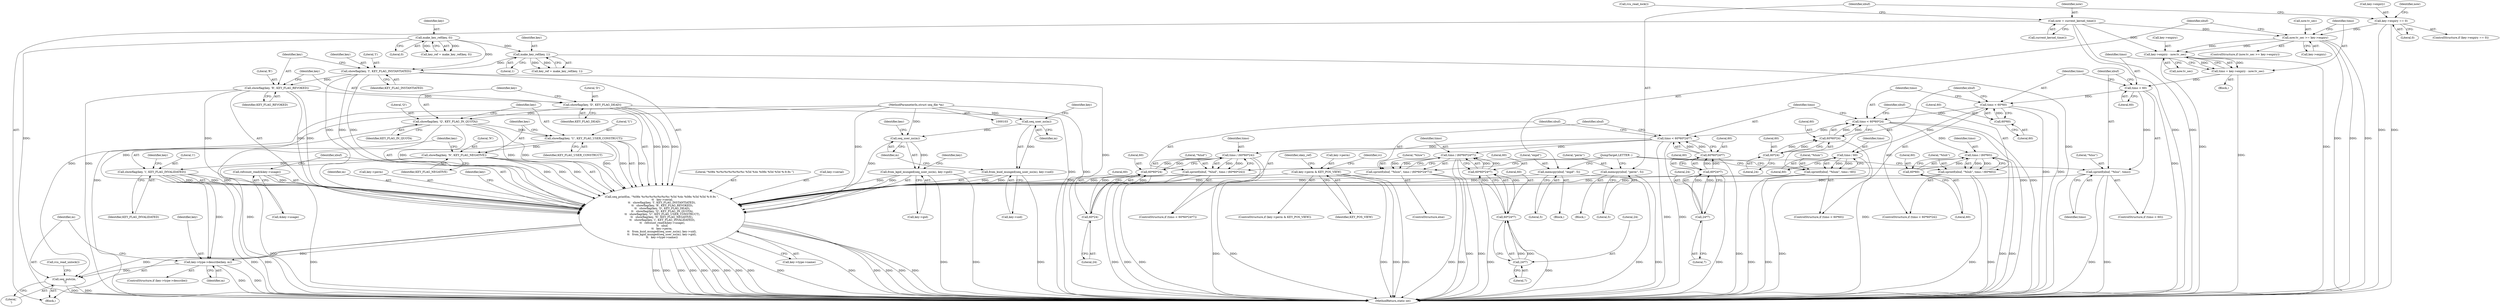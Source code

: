 digraph "1_linux_363b02dab09b3226f3bd1420dad9c72b79a42a76_12@pointer" {
"1000340" [label="(Call,key->type->describe(key, m))"];
"1000304" [label="(Call,showflag(key, 'i', KEY_FLAG_INVALIDATED))"];
"1000300" [label="(Call,showflag(key, 'N', KEY_FLAG_NEGATIVE))"];
"1000296" [label="(Call,showflag(key, 'U', KEY_FLAG_USER_CONSTRUCT))"];
"1000292" [label="(Call,showflag(key, 'Q', KEY_FLAG_IN_QUOTA))"];
"1000288" [label="(Call,showflag(key, 'D', KEY_FLAG_DEAD))"];
"1000284" [label="(Call,showflag(key, 'R', KEY_FLAG_REVOKED))"];
"1000280" [label="(Call,showflag(key, 'I', KEY_FLAG_INSTANTIATED))"];
"1000120" [label="(Call,make_key_ref(key, 0))"];
"1000144" [label="(Call,make_key_ref(key, 1))"];
"1000274" [label="(Call,seq_printf(m, \"%08x %c%c%c%c%c%c%c %5d %4s %08x %5d %5d %-9.9s \",\n \t\t   key->serial,\n\t\t   showflag(key, 'I', KEY_FLAG_INSTANTIATED),\n \t\t   showflag(key, 'R', KEY_FLAG_REVOKED),\n \t\t   showflag(key, 'D', KEY_FLAG_DEAD),\n \t\t   showflag(key, 'Q', KEY_FLAG_IN_QUOTA),\n \t\t   showflag(key, 'U', KEY_FLAG_USER_CONSTRUCT),\n\t\t   showflag(key, 'N', KEY_FLAG_NEGATIVE),\n \t\t   showflag(key, 'i', KEY_FLAG_INVALIDATED),\n \t\t   refcount_read(&key->usage),\n \t\t   xbuf,\n\t\t   key->perm,\n\t\t   from_kuid_munged(seq_user_ns(m), key->uid),\n\t\t   from_kgid_munged(seq_user_ns(m), key->gid),\n\t\t   key->type->name))"];
"1000324" [label="(Call,seq_user_ns(m))"];
"1000318" [label="(Call,seq_user_ns(m))"];
"1000104" [label="(MethodParameterIn,struct seq_file *m)"];
"1000308" [label="(Call,refcount_read(&key->usage))"];
"1000186" [label="(Call,memcpy(xbuf, \"expd\", 5))"];
"1000250" [label="(Call,sprintf(xbuf, \"%lud\", timo / (60*60*24)))"];
"1000253" [label="(Call,timo / (60*60*24))"];
"1000241" [label="(Call,timo < 60*60*24*7)"];
"1000224" [label="(Call,timo < 60*60*24)"];
"1000211" [label="(Call,timo < 60*60)"];
"1000202" [label="(Call,timo < 60)"];
"1000192" [label="(Call,timo = key->expiry - now.tv_sec)"];
"1000194" [label="(Call,key->expiry - now.tv_sec)"];
"1000178" [label="(Call,now.tv_sec >= key->expiry)"];
"1000161" [label="(Call,now = current_kernel_time())"];
"1000166" [label="(Call,key->expiry == 0)"];
"1000213" [label="(Call,60*60)"];
"1000226" [label="(Call,60*60*24)"];
"1000228" [label="(Call,60*24)"];
"1000243" [label="(Call,60*60*24*7)"];
"1000245" [label="(Call,60*24*7)"];
"1000247" [label="(Call,24*7)"];
"1000255" [label="(Call,60*60*24)"];
"1000257" [label="(Call,60*24)"];
"1000216" [label="(Call,sprintf(xbuf, \"%lum\", timo / 60))"];
"1000219" [label="(Call,timo / 60)"];
"1000205" [label="(Call,sprintf(xbuf, \"%lus\", timo))"];
"1000261" [label="(Call,sprintf(xbuf, \"%luw\", timo / (60*60*24*7)))"];
"1000264" [label="(Call,timo / (60*60*24*7))"];
"1000266" [label="(Call,60*60*24*7)"];
"1000268" [label="(Call,60*24*7)"];
"1000270" [label="(Call,24*7)"];
"1000231" [label="(Call,sprintf(xbuf, \"%luh\", timo / (60*60)))"];
"1000234" [label="(Call,timo / (60*60))"];
"1000236" [label="(Call,60*60)"];
"1000172" [label="(Call,memcpy(xbuf, \"perm\", 5))"];
"1000124" [label="(Call,key->perm & KEY_POS_VIEW)"];
"1000317" [label="(Call,from_kuid_munged(seq_user_ns(m), key->uid))"];
"1000323" [label="(Call,from_kgid_munged(seq_user_ns(m), key->gid))"];
"1000343" [label="(Call,seq_putc(m, '\n'))"];
"1000203" [label="(Identifier,timo)"];
"1000246" [label="(Literal,60)"];
"1000248" [label="(Literal,24)"];
"1000142" [label="(Call,key_ref = make_key_ref(key, 1))"];
"1000292" [label="(Call,showflag(key, 'Q', KEY_FLAG_IN_QUOTA))"];
"1000296" [label="(Call,showflag(key, 'U', KEY_FLAG_USER_CONSTRUCT))"];
"1000232" [label="(Identifier,xbuf)"];
"1000257" [label="(Call,60*24)"];
"1000298" [label="(Literal,'U')"];
"1000334" [label="(ControlStructure,if (key->type->describe))"];
"1000313" [label="(Identifier,xbuf)"];
"1000331" [label="(Identifier,key)"];
"1000145" [label="(Identifier,key)"];
"1000252" [label="(Literal,\"%lud\")"];
"1000262" [label="(Identifier,xbuf)"];
"1000204" [label="(Literal,60)"];
"1000192" [label="(Call,timo = key->expiry - now.tv_sec)"];
"1000213" [label="(Call,60*60)"];
"1000194" [label="(Call,key->expiry - now.tv_sec)"];
"1000131" [label="(Identifier,skey_ref)"];
"1000243" [label="(Call,60*60*24*7)"];
"1000215" [label="(Literal,60)"];
"1000280" [label="(Call,showflag(key, 'I', KEY_FLAG_INSTANTIATED))"];
"1000340" [label="(Call,key->type->describe(key, m))"];
"1000309" [label="(Call,&key->usage)"];
"1000282" [label="(Literal,'I')"];
"1000245" [label="(Call,60*24*7)"];
"1000263" [label="(Literal,\"%luw\")"];
"1000163" [label="(Call,current_kernel_time())"];
"1000170" [label="(Literal,0)"];
"1000224" [label="(Call,timo < 60*60*24)"];
"1000195" [label="(Call,key->expiry)"];
"1000349" [label="(MethodReturn,static int)"];
"1000271" [label="(Literal,24)"];
"1000122" [label="(Literal,0)"];
"1000276" [label="(Literal,\"%08x %c%c%c%c%c%c%c %5d %4s %08x %5d %5d %-9.9s \")"];
"1000269" [label="(Literal,60)"];
"1000171" [label="(Block,)"];
"1000268" [label="(Call,60*24*7)"];
"1000295" [label="(Identifier,KEY_FLAG_IN_QUOTA)"];
"1000326" [label="(Call,key->gid)"];
"1000284" [label="(Call,showflag(key, 'R', KEY_FLAG_REVOKED))"];
"1000344" [label="(Identifier,m)"];
"1000342" [label="(Identifier,m)"];
"1000167" [label="(Call,key->expiry)"];
"1000223" [label="(ControlStructure,if (timo < 60*60*24))"];
"1000255" [label="(Call,60*60*24)"];
"1000206" [label="(Identifier,xbuf)"];
"1000300" [label="(Call,showflag(key, 'N', KEY_FLAG_NEGATIVE))"];
"1000291" [label="(Identifier,KEY_FLAG_DEAD)"];
"1000207" [label="(Literal,\"%lus\")"];
"1000180" [label="(Identifier,now)"];
"1000225" [label="(Identifier,timo)"];
"1000277" [label="(Call,key->serial)"];
"1000260" [label="(ControlStructure,else)"];
"1000287" [label="(Identifier,KEY_FLAG_REVOKED)"];
"1000305" [label="(Identifier,key)"];
"1000244" [label="(Literal,60)"];
"1000235" [label="(Identifier,timo)"];
"1000125" [label="(Call,key->perm)"];
"1000251" [label="(Identifier,xbuf)"];
"1000237" [label="(Literal,60)"];
"1000166" [label="(Call,key->expiry == 0)"];
"1000221" [label="(Literal,60)"];
"1000144" [label="(Call,make_key_ref(key, 1))"];
"1000179" [label="(Call,now.tv_sec)"];
"1000273" [label="(JumpTarget,LETTER :)"];
"1000230" [label="(Literal,24)"];
"1000346" [label="(Call,rcu_read_unlock())"];
"1000124" [label="(Call,key->perm & KEY_POS_VIEW)"];
"1000307" [label="(Identifier,KEY_FLAG_INVALIDATED)"];
"1000177" [label="(ControlStructure,if (now.tv_sec >= key->expiry))"];
"1000220" [label="(Identifier,timo)"];
"1000217" [label="(Identifier,xbuf)"];
"1000249" [label="(Literal,7)"];
"1000303" [label="(Identifier,KEY_FLAG_NEGATIVE)"];
"1000289" [label="(Identifier,key)"];
"1000320" [label="(Call,key->uid)"];
"1000299" [label="(Identifier,KEY_FLAG_USER_CONSTRUCT)"];
"1000302" [label="(Literal,'N')"];
"1000226" [label="(Call,60*60*24)"];
"1000290" [label="(Literal,'D')"];
"1000236" [label="(Call,60*60)"];
"1000286" [label="(Literal,'R')"];
"1000341" [label="(Identifier,key)"];
"1000267" [label="(Literal,60)"];
"1000174" [label="(Literal,\"perm\")"];
"1000218" [label="(Literal,\"%lum\")"];
"1000270" [label="(Call,24*7)"];
"1000173" [label="(Identifier,xbuf)"];
"1000191" [label="(Block,)"];
"1000210" [label="(ControlStructure,if (timo < 60*60))"];
"1000123" [label="(ControlStructure,if (key->perm & KEY_POS_VIEW))"];
"1000219" [label="(Call,timo / 60)"];
"1000202" [label="(Call,timo < 60)"];
"1000175" [label="(Literal,5)"];
"1000148" [label="(Identifier,rc)"];
"1000250" [label="(Call,sprintf(xbuf, \"%lud\", timo / (60*60*24)))"];
"1000297" [label="(Identifier,key)"];
"1000285" [label="(Identifier,key)"];
"1000229" [label="(Literal,60)"];
"1000301" [label="(Identifier,key)"];
"1000198" [label="(Call,now.tv_sec)"];
"1000231" [label="(Call,sprintf(xbuf, \"%luh\", timo / (60*60)))"];
"1000256" [label="(Literal,60)"];
"1000165" [label="(ControlStructure,if (key->expiry == 0))"];
"1000146" [label="(Literal,1)"];
"1000208" [label="(Identifier,timo)"];
"1000254" [label="(Identifier,timo)"];
"1000234" [label="(Call,timo / (60*60))"];
"1000345" [label="(Literal,'\n')"];
"1000104" [label="(MethodParameterIn,struct seq_file *m)"];
"1000182" [label="(Call,key->expiry)"];
"1000211" [label="(Call,timo < 60*60)"];
"1000306" [label="(Literal,'i')"];
"1000317" [label="(Call,from_kuid_munged(seq_user_ns(m), key->uid))"];
"1000259" [label="(Literal,24)"];
"1000321" [label="(Identifier,key)"];
"1000121" [label="(Identifier,key)"];
"1000238" [label="(Literal,60)"];
"1000118" [label="(Call,key_ref = make_key_ref(key, 0))"];
"1000343" [label="(Call,seq_putc(m, '\n'))"];
"1000275" [label="(Identifier,m)"];
"1000329" [label="(Call,key->type->name)"];
"1000193" [label="(Identifier,timo)"];
"1000186" [label="(Call,memcpy(xbuf, \"expd\", 5))"];
"1000120" [label="(Call,make_key_ref(key, 0))"];
"1000283" [label="(Identifier,KEY_FLAG_INSTANTIATED)"];
"1000264" [label="(Call,timo / (60*60*24*7))"];
"1000327" [label="(Identifier,key)"];
"1000205" [label="(Call,sprintf(xbuf, \"%lus\", timo))"];
"1000178" [label="(Call,now.tv_sec >= key->expiry)"];
"1000258" [label="(Literal,60)"];
"1000216" [label="(Call,sprintf(xbuf, \"%lum\", timo / 60))"];
"1000233" [label="(Literal,\"%luh\")"];
"1000318" [label="(Call,seq_user_ns(m))"];
"1000319" [label="(Identifier,m)"];
"1000314" [label="(Call,key->perm)"];
"1000240" [label="(ControlStructure,if (timo < 60*60*24*7))"];
"1000161" [label="(Call,now = current_kernel_time())"];
"1000324" [label="(Call,seq_user_ns(m))"];
"1000164" [label="(Call,rcu_read_lock())"];
"1000323" [label="(Call,from_kgid_munged(seq_user_ns(m), key->gid))"];
"1000162" [label="(Identifier,now)"];
"1000325" [label="(Identifier,m)"];
"1000185" [label="(Block,)"];
"1000172" [label="(Call,memcpy(xbuf, \"perm\", 5))"];
"1000189" [label="(Literal,5)"];
"1000242" [label="(Identifier,timo)"];
"1000201" [label="(ControlStructure,if (timo < 60))"];
"1000106" [label="(Block,)"];
"1000265" [label="(Identifier,timo)"];
"1000274" [label="(Call,seq_printf(m, \"%08x %c%c%c%c%c%c%c %5d %4s %08x %5d %5d %-9.9s \",\n \t\t   key->serial,\n\t\t   showflag(key, 'I', KEY_FLAG_INSTANTIATED),\n \t\t   showflag(key, 'R', KEY_FLAG_REVOKED),\n \t\t   showflag(key, 'D', KEY_FLAG_DEAD),\n \t\t   showflag(key, 'Q', KEY_FLAG_IN_QUOTA),\n \t\t   showflag(key, 'U', KEY_FLAG_USER_CONSTRUCT),\n\t\t   showflag(key, 'N', KEY_FLAG_NEGATIVE),\n \t\t   showflag(key, 'i', KEY_FLAG_INVALIDATED),\n \t\t   refcount_read(&key->usage),\n \t\t   xbuf,\n\t\t   key->perm,\n\t\t   from_kuid_munged(seq_user_ns(m), key->uid),\n\t\t   from_kgid_munged(seq_user_ns(m), key->gid),\n\t\t   key->type->name))"];
"1000294" [label="(Literal,'Q')"];
"1000337" [label="(Identifier,key)"];
"1000241" [label="(Call,timo < 60*60*24*7)"];
"1000227" [label="(Literal,60)"];
"1000293" [label="(Identifier,key)"];
"1000288" [label="(Call,showflag(key, 'D', KEY_FLAG_DEAD))"];
"1000228" [label="(Call,60*24)"];
"1000212" [label="(Identifier,timo)"];
"1000308" [label="(Call,refcount_read(&key->usage))"];
"1000128" [label="(Identifier,KEY_POS_VIEW)"];
"1000253" [label="(Call,timo / (60*60*24))"];
"1000304" [label="(Call,showflag(key, 'i', KEY_FLAG_INVALIDATED))"];
"1000261" [label="(Call,sprintf(xbuf, \"%luw\", timo / (60*60*24*7)))"];
"1000188" [label="(Literal,\"expd\")"];
"1000272" [label="(Literal,7)"];
"1000247" [label="(Call,24*7)"];
"1000266" [label="(Call,60*60*24*7)"];
"1000214" [label="(Literal,60)"];
"1000187" [label="(Identifier,xbuf)"];
"1000311" [label="(Identifier,key)"];
"1000281" [label="(Identifier,key)"];
"1000340" -> "1000334"  [label="AST: "];
"1000340" -> "1000342"  [label="CFG: "];
"1000341" -> "1000340"  [label="AST: "];
"1000342" -> "1000340"  [label="AST: "];
"1000344" -> "1000340"  [label="CFG: "];
"1000340" -> "1000349"  [label="DDG: "];
"1000340" -> "1000349"  [label="DDG: "];
"1000304" -> "1000340"  [label="DDG: "];
"1000274" -> "1000340"  [label="DDG: "];
"1000104" -> "1000340"  [label="DDG: "];
"1000340" -> "1000343"  [label="DDG: "];
"1000304" -> "1000274"  [label="AST: "];
"1000304" -> "1000307"  [label="CFG: "];
"1000305" -> "1000304"  [label="AST: "];
"1000306" -> "1000304"  [label="AST: "];
"1000307" -> "1000304"  [label="AST: "];
"1000311" -> "1000304"  [label="CFG: "];
"1000304" -> "1000349"  [label="DDG: "];
"1000304" -> "1000349"  [label="DDG: "];
"1000304" -> "1000274"  [label="DDG: "];
"1000304" -> "1000274"  [label="DDG: "];
"1000304" -> "1000274"  [label="DDG: "];
"1000300" -> "1000304"  [label="DDG: "];
"1000300" -> "1000274"  [label="AST: "];
"1000300" -> "1000303"  [label="CFG: "];
"1000301" -> "1000300"  [label="AST: "];
"1000302" -> "1000300"  [label="AST: "];
"1000303" -> "1000300"  [label="AST: "];
"1000305" -> "1000300"  [label="CFG: "];
"1000300" -> "1000349"  [label="DDG: "];
"1000300" -> "1000274"  [label="DDG: "];
"1000300" -> "1000274"  [label="DDG: "];
"1000300" -> "1000274"  [label="DDG: "];
"1000296" -> "1000300"  [label="DDG: "];
"1000296" -> "1000274"  [label="AST: "];
"1000296" -> "1000299"  [label="CFG: "];
"1000297" -> "1000296"  [label="AST: "];
"1000298" -> "1000296"  [label="AST: "];
"1000299" -> "1000296"  [label="AST: "];
"1000301" -> "1000296"  [label="CFG: "];
"1000296" -> "1000349"  [label="DDG: "];
"1000296" -> "1000274"  [label="DDG: "];
"1000296" -> "1000274"  [label="DDG: "];
"1000296" -> "1000274"  [label="DDG: "];
"1000292" -> "1000296"  [label="DDG: "];
"1000292" -> "1000274"  [label="AST: "];
"1000292" -> "1000295"  [label="CFG: "];
"1000293" -> "1000292"  [label="AST: "];
"1000294" -> "1000292"  [label="AST: "];
"1000295" -> "1000292"  [label="AST: "];
"1000297" -> "1000292"  [label="CFG: "];
"1000292" -> "1000349"  [label="DDG: "];
"1000292" -> "1000274"  [label="DDG: "];
"1000292" -> "1000274"  [label="DDG: "];
"1000292" -> "1000274"  [label="DDG: "];
"1000288" -> "1000292"  [label="DDG: "];
"1000288" -> "1000274"  [label="AST: "];
"1000288" -> "1000291"  [label="CFG: "];
"1000289" -> "1000288"  [label="AST: "];
"1000290" -> "1000288"  [label="AST: "];
"1000291" -> "1000288"  [label="AST: "];
"1000293" -> "1000288"  [label="CFG: "];
"1000288" -> "1000349"  [label="DDG: "];
"1000288" -> "1000274"  [label="DDG: "];
"1000288" -> "1000274"  [label="DDG: "];
"1000288" -> "1000274"  [label="DDG: "];
"1000284" -> "1000288"  [label="DDG: "];
"1000284" -> "1000274"  [label="AST: "];
"1000284" -> "1000287"  [label="CFG: "];
"1000285" -> "1000284"  [label="AST: "];
"1000286" -> "1000284"  [label="AST: "];
"1000287" -> "1000284"  [label="AST: "];
"1000289" -> "1000284"  [label="CFG: "];
"1000284" -> "1000349"  [label="DDG: "];
"1000284" -> "1000274"  [label="DDG: "];
"1000284" -> "1000274"  [label="DDG: "];
"1000284" -> "1000274"  [label="DDG: "];
"1000280" -> "1000284"  [label="DDG: "];
"1000280" -> "1000274"  [label="AST: "];
"1000280" -> "1000283"  [label="CFG: "];
"1000281" -> "1000280"  [label="AST: "];
"1000282" -> "1000280"  [label="AST: "];
"1000283" -> "1000280"  [label="AST: "];
"1000285" -> "1000280"  [label="CFG: "];
"1000280" -> "1000349"  [label="DDG: "];
"1000280" -> "1000274"  [label="DDG: "];
"1000280" -> "1000274"  [label="DDG: "];
"1000280" -> "1000274"  [label="DDG: "];
"1000120" -> "1000280"  [label="DDG: "];
"1000144" -> "1000280"  [label="DDG: "];
"1000120" -> "1000118"  [label="AST: "];
"1000120" -> "1000122"  [label="CFG: "];
"1000121" -> "1000120"  [label="AST: "];
"1000122" -> "1000120"  [label="AST: "];
"1000118" -> "1000120"  [label="CFG: "];
"1000120" -> "1000349"  [label="DDG: "];
"1000120" -> "1000118"  [label="DDG: "];
"1000120" -> "1000118"  [label="DDG: "];
"1000120" -> "1000144"  [label="DDG: "];
"1000144" -> "1000142"  [label="AST: "];
"1000144" -> "1000146"  [label="CFG: "];
"1000145" -> "1000144"  [label="AST: "];
"1000146" -> "1000144"  [label="AST: "];
"1000142" -> "1000144"  [label="CFG: "];
"1000144" -> "1000349"  [label="DDG: "];
"1000144" -> "1000142"  [label="DDG: "];
"1000144" -> "1000142"  [label="DDG: "];
"1000274" -> "1000106"  [label="AST: "];
"1000274" -> "1000329"  [label="CFG: "];
"1000275" -> "1000274"  [label="AST: "];
"1000276" -> "1000274"  [label="AST: "];
"1000277" -> "1000274"  [label="AST: "];
"1000308" -> "1000274"  [label="AST: "];
"1000313" -> "1000274"  [label="AST: "];
"1000314" -> "1000274"  [label="AST: "];
"1000317" -> "1000274"  [label="AST: "];
"1000323" -> "1000274"  [label="AST: "];
"1000329" -> "1000274"  [label="AST: "];
"1000337" -> "1000274"  [label="CFG: "];
"1000274" -> "1000349"  [label="DDG: "];
"1000274" -> "1000349"  [label="DDG: "];
"1000274" -> "1000349"  [label="DDG: "];
"1000274" -> "1000349"  [label="DDG: "];
"1000274" -> "1000349"  [label="DDG: "];
"1000274" -> "1000349"  [label="DDG: "];
"1000274" -> "1000349"  [label="DDG: "];
"1000274" -> "1000349"  [label="DDG: "];
"1000274" -> "1000349"  [label="DDG: "];
"1000274" -> "1000349"  [label="DDG: "];
"1000274" -> "1000349"  [label="DDG: "];
"1000274" -> "1000349"  [label="DDG: "];
"1000274" -> "1000349"  [label="DDG: "];
"1000274" -> "1000349"  [label="DDG: "];
"1000274" -> "1000349"  [label="DDG: "];
"1000324" -> "1000274"  [label="DDG: "];
"1000104" -> "1000274"  [label="DDG: "];
"1000308" -> "1000274"  [label="DDG: "];
"1000186" -> "1000274"  [label="DDG: "];
"1000250" -> "1000274"  [label="DDG: "];
"1000216" -> "1000274"  [label="DDG: "];
"1000205" -> "1000274"  [label="DDG: "];
"1000261" -> "1000274"  [label="DDG: "];
"1000231" -> "1000274"  [label="DDG: "];
"1000172" -> "1000274"  [label="DDG: "];
"1000124" -> "1000274"  [label="DDG: "];
"1000317" -> "1000274"  [label="DDG: "];
"1000317" -> "1000274"  [label="DDG: "];
"1000323" -> "1000274"  [label="DDG: "];
"1000323" -> "1000274"  [label="DDG: "];
"1000274" -> "1000343"  [label="DDG: "];
"1000324" -> "1000323"  [label="AST: "];
"1000324" -> "1000325"  [label="CFG: "];
"1000325" -> "1000324"  [label="AST: "];
"1000327" -> "1000324"  [label="CFG: "];
"1000324" -> "1000323"  [label="DDG: "];
"1000318" -> "1000324"  [label="DDG: "];
"1000104" -> "1000324"  [label="DDG: "];
"1000318" -> "1000317"  [label="AST: "];
"1000318" -> "1000319"  [label="CFG: "];
"1000319" -> "1000318"  [label="AST: "];
"1000321" -> "1000318"  [label="CFG: "];
"1000318" -> "1000317"  [label="DDG: "];
"1000104" -> "1000318"  [label="DDG: "];
"1000104" -> "1000103"  [label="AST: "];
"1000104" -> "1000349"  [label="DDG: "];
"1000104" -> "1000343"  [label="DDG: "];
"1000308" -> "1000309"  [label="CFG: "];
"1000309" -> "1000308"  [label="AST: "];
"1000313" -> "1000308"  [label="CFG: "];
"1000308" -> "1000349"  [label="DDG: "];
"1000186" -> "1000185"  [label="AST: "];
"1000186" -> "1000189"  [label="CFG: "];
"1000187" -> "1000186"  [label="AST: "];
"1000188" -> "1000186"  [label="AST: "];
"1000189" -> "1000186"  [label="AST: "];
"1000273" -> "1000186"  [label="CFG: "];
"1000186" -> "1000349"  [label="DDG: "];
"1000250" -> "1000240"  [label="AST: "];
"1000250" -> "1000253"  [label="CFG: "];
"1000251" -> "1000250"  [label="AST: "];
"1000252" -> "1000250"  [label="AST: "];
"1000253" -> "1000250"  [label="AST: "];
"1000273" -> "1000250"  [label="CFG: "];
"1000250" -> "1000349"  [label="DDG: "];
"1000250" -> "1000349"  [label="DDG: "];
"1000253" -> "1000250"  [label="DDG: "];
"1000253" -> "1000250"  [label="DDG: "];
"1000253" -> "1000255"  [label="CFG: "];
"1000254" -> "1000253"  [label="AST: "];
"1000255" -> "1000253"  [label="AST: "];
"1000253" -> "1000349"  [label="DDG: "];
"1000253" -> "1000349"  [label="DDG: "];
"1000241" -> "1000253"  [label="DDG: "];
"1000255" -> "1000253"  [label="DDG: "];
"1000255" -> "1000253"  [label="DDG: "];
"1000241" -> "1000240"  [label="AST: "];
"1000241" -> "1000243"  [label="CFG: "];
"1000242" -> "1000241"  [label="AST: "];
"1000243" -> "1000241"  [label="AST: "];
"1000251" -> "1000241"  [label="CFG: "];
"1000262" -> "1000241"  [label="CFG: "];
"1000241" -> "1000349"  [label="DDG: "];
"1000241" -> "1000349"  [label="DDG: "];
"1000224" -> "1000241"  [label="DDG: "];
"1000243" -> "1000241"  [label="DDG: "];
"1000243" -> "1000241"  [label="DDG: "];
"1000241" -> "1000264"  [label="DDG: "];
"1000224" -> "1000223"  [label="AST: "];
"1000224" -> "1000226"  [label="CFG: "];
"1000225" -> "1000224"  [label="AST: "];
"1000226" -> "1000224"  [label="AST: "];
"1000232" -> "1000224"  [label="CFG: "];
"1000242" -> "1000224"  [label="CFG: "];
"1000224" -> "1000349"  [label="DDG: "];
"1000224" -> "1000349"  [label="DDG: "];
"1000211" -> "1000224"  [label="DDG: "];
"1000226" -> "1000224"  [label="DDG: "];
"1000226" -> "1000224"  [label="DDG: "];
"1000224" -> "1000234"  [label="DDG: "];
"1000211" -> "1000210"  [label="AST: "];
"1000211" -> "1000213"  [label="CFG: "];
"1000212" -> "1000211"  [label="AST: "];
"1000213" -> "1000211"  [label="AST: "];
"1000217" -> "1000211"  [label="CFG: "];
"1000225" -> "1000211"  [label="CFG: "];
"1000211" -> "1000349"  [label="DDG: "];
"1000211" -> "1000349"  [label="DDG: "];
"1000202" -> "1000211"  [label="DDG: "];
"1000213" -> "1000211"  [label="DDG: "];
"1000211" -> "1000219"  [label="DDG: "];
"1000202" -> "1000201"  [label="AST: "];
"1000202" -> "1000204"  [label="CFG: "];
"1000203" -> "1000202"  [label="AST: "];
"1000204" -> "1000202"  [label="AST: "];
"1000206" -> "1000202"  [label="CFG: "];
"1000212" -> "1000202"  [label="CFG: "];
"1000202" -> "1000349"  [label="DDG: "];
"1000192" -> "1000202"  [label="DDG: "];
"1000202" -> "1000205"  [label="DDG: "];
"1000192" -> "1000191"  [label="AST: "];
"1000192" -> "1000194"  [label="CFG: "];
"1000193" -> "1000192"  [label="AST: "];
"1000194" -> "1000192"  [label="AST: "];
"1000203" -> "1000192"  [label="CFG: "];
"1000192" -> "1000349"  [label="DDG: "];
"1000194" -> "1000192"  [label="DDG: "];
"1000194" -> "1000192"  [label="DDG: "];
"1000194" -> "1000198"  [label="CFG: "];
"1000195" -> "1000194"  [label="AST: "];
"1000198" -> "1000194"  [label="AST: "];
"1000194" -> "1000349"  [label="DDG: "];
"1000194" -> "1000349"  [label="DDG: "];
"1000178" -> "1000194"  [label="DDG: "];
"1000178" -> "1000194"  [label="DDG: "];
"1000161" -> "1000194"  [label="DDG: "];
"1000178" -> "1000177"  [label="AST: "];
"1000178" -> "1000182"  [label="CFG: "];
"1000179" -> "1000178"  [label="AST: "];
"1000182" -> "1000178"  [label="AST: "];
"1000187" -> "1000178"  [label="CFG: "];
"1000193" -> "1000178"  [label="CFG: "];
"1000178" -> "1000349"  [label="DDG: "];
"1000178" -> "1000349"  [label="DDG: "];
"1000178" -> "1000349"  [label="DDG: "];
"1000161" -> "1000178"  [label="DDG: "];
"1000166" -> "1000178"  [label="DDG: "];
"1000161" -> "1000106"  [label="AST: "];
"1000161" -> "1000163"  [label="CFG: "];
"1000162" -> "1000161"  [label="AST: "];
"1000163" -> "1000161"  [label="AST: "];
"1000164" -> "1000161"  [label="CFG: "];
"1000161" -> "1000349"  [label="DDG: "];
"1000161" -> "1000349"  [label="DDG: "];
"1000166" -> "1000165"  [label="AST: "];
"1000166" -> "1000170"  [label="CFG: "];
"1000167" -> "1000166"  [label="AST: "];
"1000170" -> "1000166"  [label="AST: "];
"1000173" -> "1000166"  [label="CFG: "];
"1000180" -> "1000166"  [label="CFG: "];
"1000166" -> "1000349"  [label="DDG: "];
"1000166" -> "1000349"  [label="DDG: "];
"1000213" -> "1000215"  [label="CFG: "];
"1000214" -> "1000213"  [label="AST: "];
"1000215" -> "1000213"  [label="AST: "];
"1000226" -> "1000228"  [label="CFG: "];
"1000227" -> "1000226"  [label="AST: "];
"1000228" -> "1000226"  [label="AST: "];
"1000226" -> "1000349"  [label="DDG: "];
"1000228" -> "1000226"  [label="DDG: "];
"1000228" -> "1000226"  [label="DDG: "];
"1000228" -> "1000230"  [label="CFG: "];
"1000229" -> "1000228"  [label="AST: "];
"1000230" -> "1000228"  [label="AST: "];
"1000243" -> "1000245"  [label="CFG: "];
"1000244" -> "1000243"  [label="AST: "];
"1000245" -> "1000243"  [label="AST: "];
"1000243" -> "1000349"  [label="DDG: "];
"1000245" -> "1000243"  [label="DDG: "];
"1000245" -> "1000243"  [label="DDG: "];
"1000245" -> "1000247"  [label="CFG: "];
"1000246" -> "1000245"  [label="AST: "];
"1000247" -> "1000245"  [label="AST: "];
"1000245" -> "1000349"  [label="DDG: "];
"1000247" -> "1000245"  [label="DDG: "];
"1000247" -> "1000245"  [label="DDG: "];
"1000247" -> "1000249"  [label="CFG: "];
"1000248" -> "1000247"  [label="AST: "];
"1000249" -> "1000247"  [label="AST: "];
"1000255" -> "1000257"  [label="CFG: "];
"1000256" -> "1000255"  [label="AST: "];
"1000257" -> "1000255"  [label="AST: "];
"1000255" -> "1000349"  [label="DDG: "];
"1000257" -> "1000255"  [label="DDG: "];
"1000257" -> "1000255"  [label="DDG: "];
"1000257" -> "1000259"  [label="CFG: "];
"1000258" -> "1000257"  [label="AST: "];
"1000259" -> "1000257"  [label="AST: "];
"1000216" -> "1000210"  [label="AST: "];
"1000216" -> "1000219"  [label="CFG: "];
"1000217" -> "1000216"  [label="AST: "];
"1000218" -> "1000216"  [label="AST: "];
"1000219" -> "1000216"  [label="AST: "];
"1000273" -> "1000216"  [label="CFG: "];
"1000216" -> "1000349"  [label="DDG: "];
"1000216" -> "1000349"  [label="DDG: "];
"1000219" -> "1000216"  [label="DDG: "];
"1000219" -> "1000216"  [label="DDG: "];
"1000219" -> "1000221"  [label="CFG: "];
"1000220" -> "1000219"  [label="AST: "];
"1000221" -> "1000219"  [label="AST: "];
"1000219" -> "1000349"  [label="DDG: "];
"1000205" -> "1000201"  [label="AST: "];
"1000205" -> "1000208"  [label="CFG: "];
"1000206" -> "1000205"  [label="AST: "];
"1000207" -> "1000205"  [label="AST: "];
"1000208" -> "1000205"  [label="AST: "];
"1000273" -> "1000205"  [label="CFG: "];
"1000205" -> "1000349"  [label="DDG: "];
"1000205" -> "1000349"  [label="DDG: "];
"1000261" -> "1000260"  [label="AST: "];
"1000261" -> "1000264"  [label="CFG: "];
"1000262" -> "1000261"  [label="AST: "];
"1000263" -> "1000261"  [label="AST: "];
"1000264" -> "1000261"  [label="AST: "];
"1000273" -> "1000261"  [label="CFG: "];
"1000261" -> "1000349"  [label="DDG: "];
"1000261" -> "1000349"  [label="DDG: "];
"1000264" -> "1000261"  [label="DDG: "];
"1000264" -> "1000261"  [label="DDG: "];
"1000264" -> "1000266"  [label="CFG: "];
"1000265" -> "1000264"  [label="AST: "];
"1000266" -> "1000264"  [label="AST: "];
"1000264" -> "1000349"  [label="DDG: "];
"1000264" -> "1000349"  [label="DDG: "];
"1000266" -> "1000264"  [label="DDG: "];
"1000266" -> "1000264"  [label="DDG: "];
"1000266" -> "1000268"  [label="CFG: "];
"1000267" -> "1000266"  [label="AST: "];
"1000268" -> "1000266"  [label="AST: "];
"1000266" -> "1000349"  [label="DDG: "];
"1000268" -> "1000266"  [label="DDG: "];
"1000268" -> "1000266"  [label="DDG: "];
"1000268" -> "1000270"  [label="CFG: "];
"1000269" -> "1000268"  [label="AST: "];
"1000270" -> "1000268"  [label="AST: "];
"1000268" -> "1000349"  [label="DDG: "];
"1000270" -> "1000268"  [label="DDG: "];
"1000270" -> "1000268"  [label="DDG: "];
"1000270" -> "1000272"  [label="CFG: "];
"1000271" -> "1000270"  [label="AST: "];
"1000272" -> "1000270"  [label="AST: "];
"1000231" -> "1000223"  [label="AST: "];
"1000231" -> "1000234"  [label="CFG: "];
"1000232" -> "1000231"  [label="AST: "];
"1000233" -> "1000231"  [label="AST: "];
"1000234" -> "1000231"  [label="AST: "];
"1000273" -> "1000231"  [label="CFG: "];
"1000231" -> "1000349"  [label="DDG: "];
"1000231" -> "1000349"  [label="DDG: "];
"1000234" -> "1000231"  [label="DDG: "];
"1000234" -> "1000231"  [label="DDG: "];
"1000234" -> "1000236"  [label="CFG: "];
"1000235" -> "1000234"  [label="AST: "];
"1000236" -> "1000234"  [label="AST: "];
"1000234" -> "1000349"  [label="DDG: "];
"1000234" -> "1000349"  [label="DDG: "];
"1000236" -> "1000234"  [label="DDG: "];
"1000236" -> "1000238"  [label="CFG: "];
"1000237" -> "1000236"  [label="AST: "];
"1000238" -> "1000236"  [label="AST: "];
"1000172" -> "1000171"  [label="AST: "];
"1000172" -> "1000175"  [label="CFG: "];
"1000173" -> "1000172"  [label="AST: "];
"1000174" -> "1000172"  [label="AST: "];
"1000175" -> "1000172"  [label="AST: "];
"1000273" -> "1000172"  [label="CFG: "];
"1000172" -> "1000349"  [label="DDG: "];
"1000124" -> "1000123"  [label="AST: "];
"1000124" -> "1000128"  [label="CFG: "];
"1000125" -> "1000124"  [label="AST: "];
"1000128" -> "1000124"  [label="AST: "];
"1000131" -> "1000124"  [label="CFG: "];
"1000148" -> "1000124"  [label="CFG: "];
"1000124" -> "1000349"  [label="DDG: "];
"1000124" -> "1000349"  [label="DDG: "];
"1000124" -> "1000349"  [label="DDG: "];
"1000317" -> "1000320"  [label="CFG: "];
"1000320" -> "1000317"  [label="AST: "];
"1000325" -> "1000317"  [label="CFG: "];
"1000317" -> "1000349"  [label="DDG: "];
"1000323" -> "1000326"  [label="CFG: "];
"1000326" -> "1000323"  [label="AST: "];
"1000331" -> "1000323"  [label="CFG: "];
"1000323" -> "1000349"  [label="DDG: "];
"1000323" -> "1000349"  [label="DDG: "];
"1000343" -> "1000106"  [label="AST: "];
"1000343" -> "1000345"  [label="CFG: "];
"1000344" -> "1000343"  [label="AST: "];
"1000345" -> "1000343"  [label="AST: "];
"1000346" -> "1000343"  [label="CFG: "];
"1000343" -> "1000349"  [label="DDG: "];
"1000343" -> "1000349"  [label="DDG: "];
}
